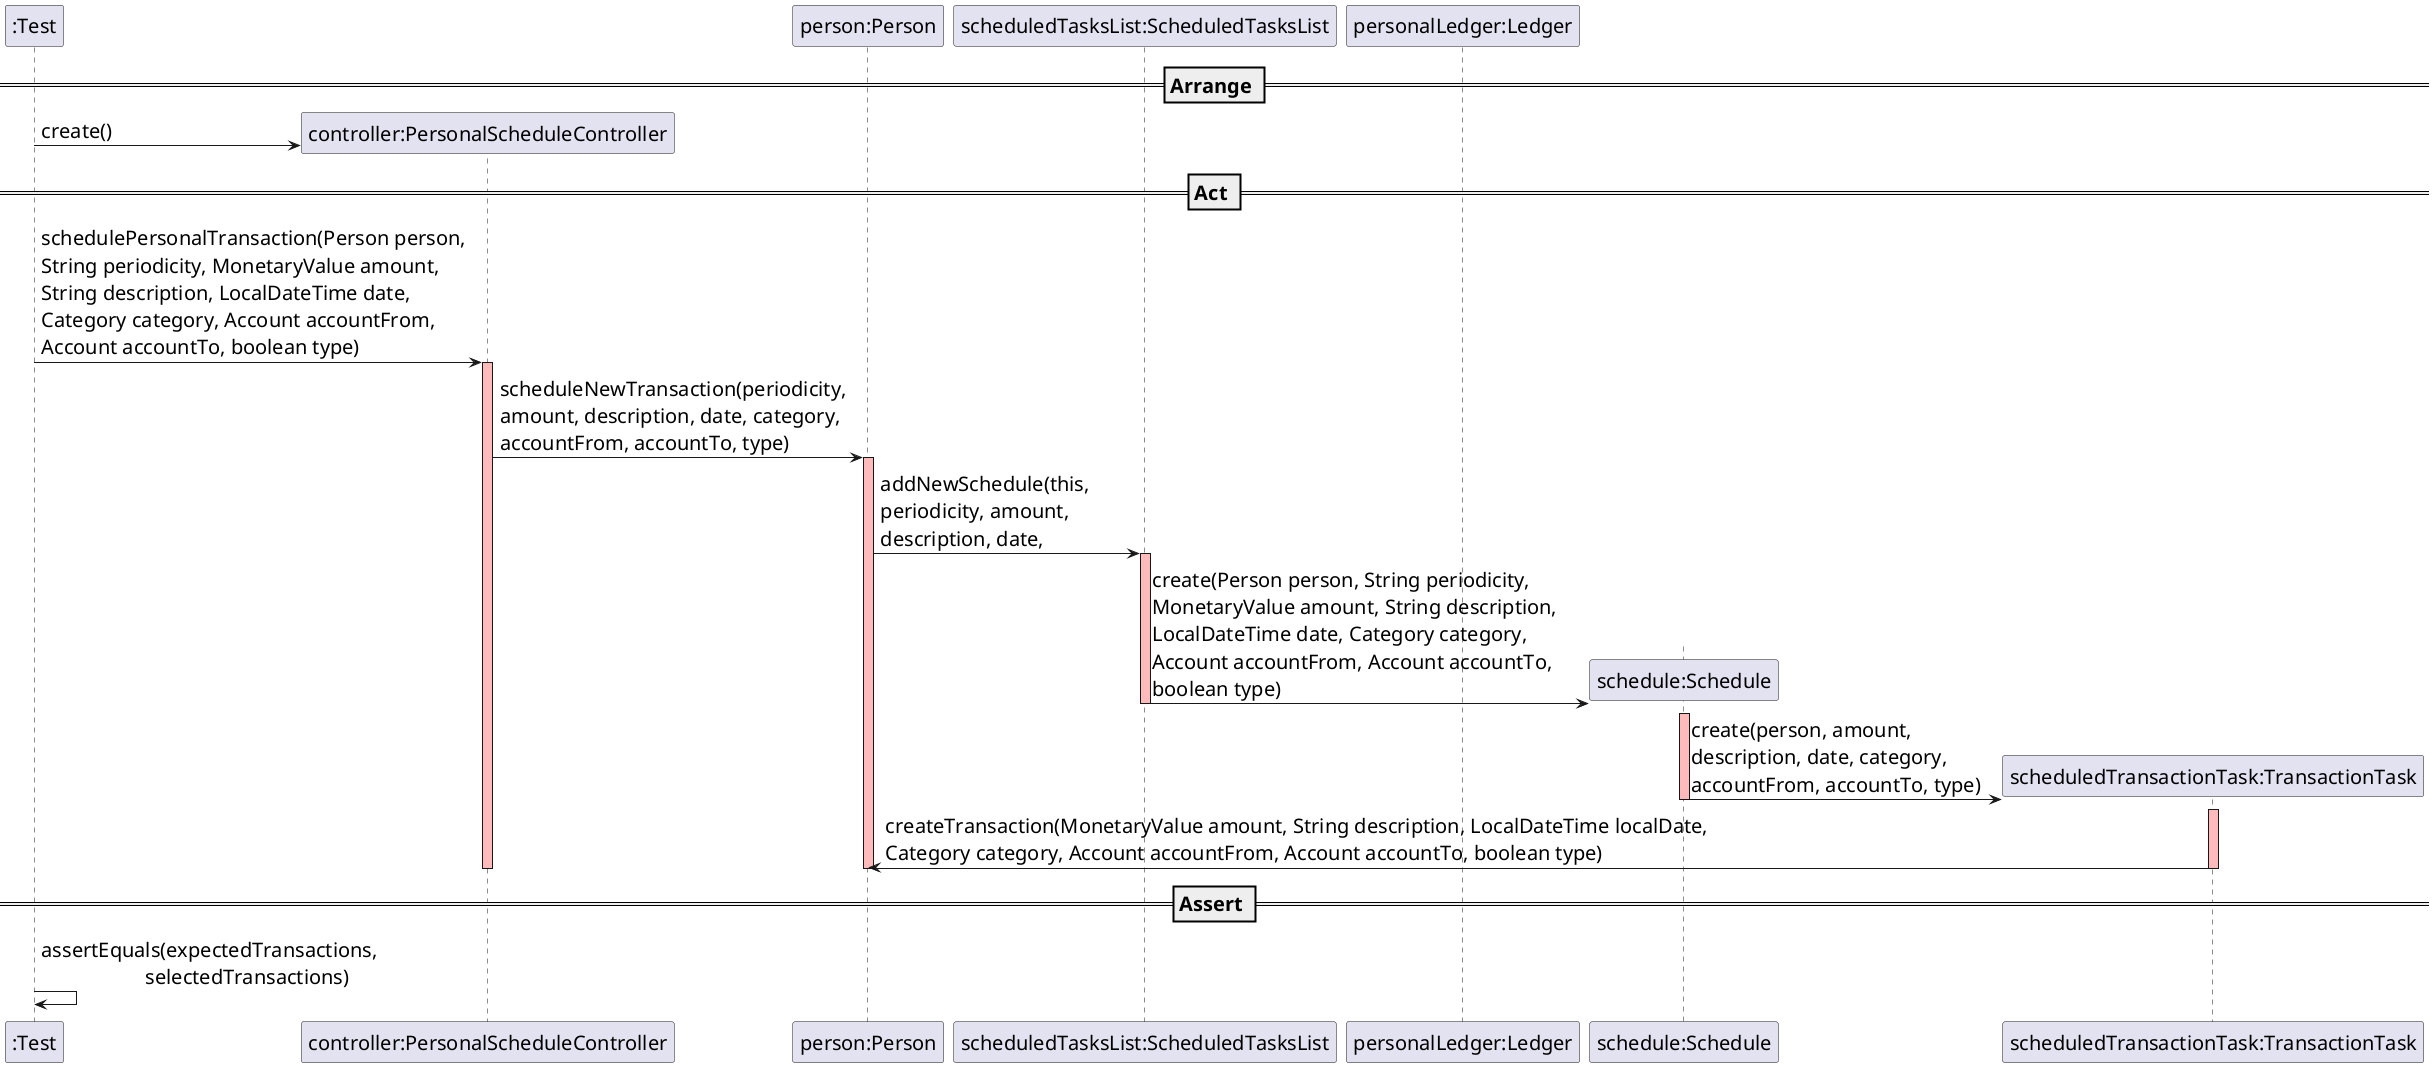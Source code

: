 @startuml
skinparam DefaultFontSize 20
participant ":Test"

== Arrange ==

create "controller:PersonalScheduleController"
":Test" -> "controller:PersonalScheduleController" : create()

participant "person:Person"
participant "scheduledTasksList:ScheduledTasksList"
participant "personalLedger:Ledger"

== Act ==

":Test" -> "controller:PersonalScheduleController" : schedulePersonalTransaction(Person person, \nString periodicity, MonetaryValue amount, \nString description, LocalDateTime date, \nCategory category, Account accountFrom, \nAccount accountTo, boolean type)
activate "controller:PersonalScheduleController" #FFBBBB
"controller:PersonalScheduleController" -> "person:Person" : scheduleNewTransaction(periodicity, \namount, description, date, category, \naccountFrom, accountTo, type)
activate "person:Person" #FFBBBB
"person:Person" -> "scheduledTasksList:ScheduledTasksList" : addNewSchedule(this, \nperiodicity, amount, \ndescription, date,
activate "scheduledTasksList:ScheduledTasksList" #FFBBBB
create "schedule:Schedule"
"scheduledTasksList:ScheduledTasksList" -> "schedule:Schedule" : create(Person person, String periodicity, \nMonetaryValue amount, String description, \nLocalDateTime date, Category category, \nAccount accountFrom, Account accountTo, \nboolean type)
activate "schedule:Schedule" #FFBBBB
create "scheduledTransactionTask:TransactionTask"
deactivate "scheduledTasksList:ScheduledTasksList"
"schedule:Schedule" -> "scheduledTransactionTask:TransactionTask" : create(person, amount, \ndescription, date, category, \naccountFrom, accountTo, type)
deactivate "schedule:Schedule"
activate "scheduledTransactionTask:TransactionTask" #FFBBBB
"scheduledTransactionTask:TransactionTask" -> "person:Person" : createTransaction(MonetaryValue amount, String description, LocalDateTime localDate, \nCategory category, Account accountFrom, Account accountTo, boolean type)
deactivate "scheduledTransactionTask:TransactionTask"
deactivate "person:Person"
deactivate "controller:PersonalScheduleController"
deactivate "personalLedger:Ledger"

== Assert ==

":Test" -> ":Test" : assertEquals(expectedTransactions, \n                    selectedTransactions)


@enduml